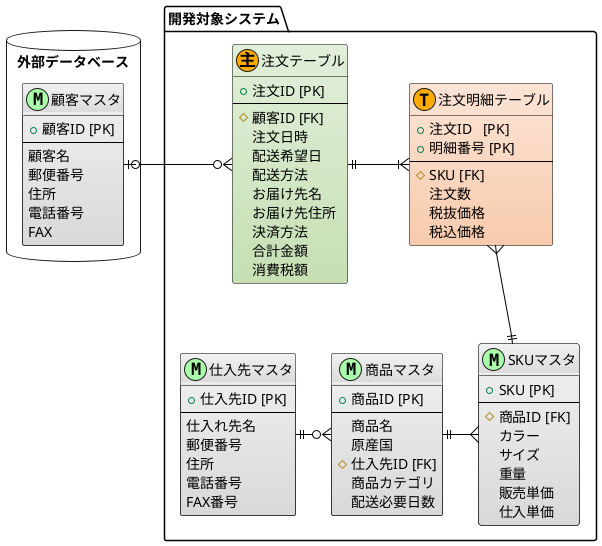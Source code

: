@startuml ER

/'
  図の中で目立たせたいエンティティに着色するための
  色の名前（定数）を定義します。
'/
!define MAIN_ENTITY #E2EFDA-C6E0B4
!define MAIN_ENTITY_2 #FCE4D6-F8CBAD

/' 他の色も、用途が分りやすいように名前をつけます。 '/
!define METAL #F2F2F2-D9D9D9
!define MASTER_MARK_COLOR AAFFAA
!define TRANSACTION_MARK_COLOR FFAA00

/'
  デフォルトのスタイルを設定します。
  この場合の指定は class です。entity ではエラーになります。
'/
skinparam class {
    BackgroundColor METAL
    BorderColor Black
    ArrowColor Black
}

package "外部データベース" as ext <<Database>> {
    entity "顧客マスタ" as customer <<M,MASTER_MARK_COLOR>> {
        + 顧客ID [PK]
        --
        顧客名
        郵便番号
        住所
        電話番号
        FAX
    }
}

package "開発対象システム" as target_system {
    /'
      マスターテーブルを M、トランザクションを T などと安直にしていますが、
      チーム内でルールを決めればなんでも良いと思います。交差テーブルは "I" とか。
      角丸四角形が描けない代替です。
      １文字なら "主" とか "従" とか日本語でも OK だったのが受ける。
     '/
    entity "注文テーブル" as order <<主,TRANSACTION_MARK_COLOR>> MAIN_ENTITY {
        + 注文ID [PK]
        --
        # 顧客ID [FK]
        注文日時
        配送希望日
        配送方法
        お届け先名
        お届け先住所
        決済方法
        合計金額
        消費税額
    }

    entity "注文明細テーブル" as order_detail <<T,TRANSACTION_MARK_COLOR>> MAIN_ENTITY_2 {
        + 注文ID   [PK]
        + 明細番号 [PK]
        --
        # SKU [FK]
        注文数
        税抜価格
        税込価格
    }

    entity "SKUマスタ" as sku <<M,MASTER_MARK_COLOR>> {
        + SKU [PK]
        --
        # 商品ID [FK]
        カラー
        サイズ
        重量
        販売単価
        仕入単価
    }

    entity "商品マスタ" as product <<M,MASTER_MARK_COLOR>> {
        + 商品ID [PK]
        --
        商品名
        原産国
        # 仕入先ID [FK]
        商品カテゴリ
        配送必要日数
    }

    entity "仕入先マスタ" as vendor <<M,MASTER_MARK_COLOR>> {
        + 仕入先ID [PK]
        --
        仕入れ先名
        郵便番号
        住所
        電話番号
        FAX番号
    }
}

customer       |o-ri-o{     order
order          ||-ri-|{     order_detail
order_detail    }-do-||      sku
sku             }-le-||     product
product        }o-le-||     vendor

' note bottom of customer : 別プロジェクト\nDB-Linkで参照する

@enduml

